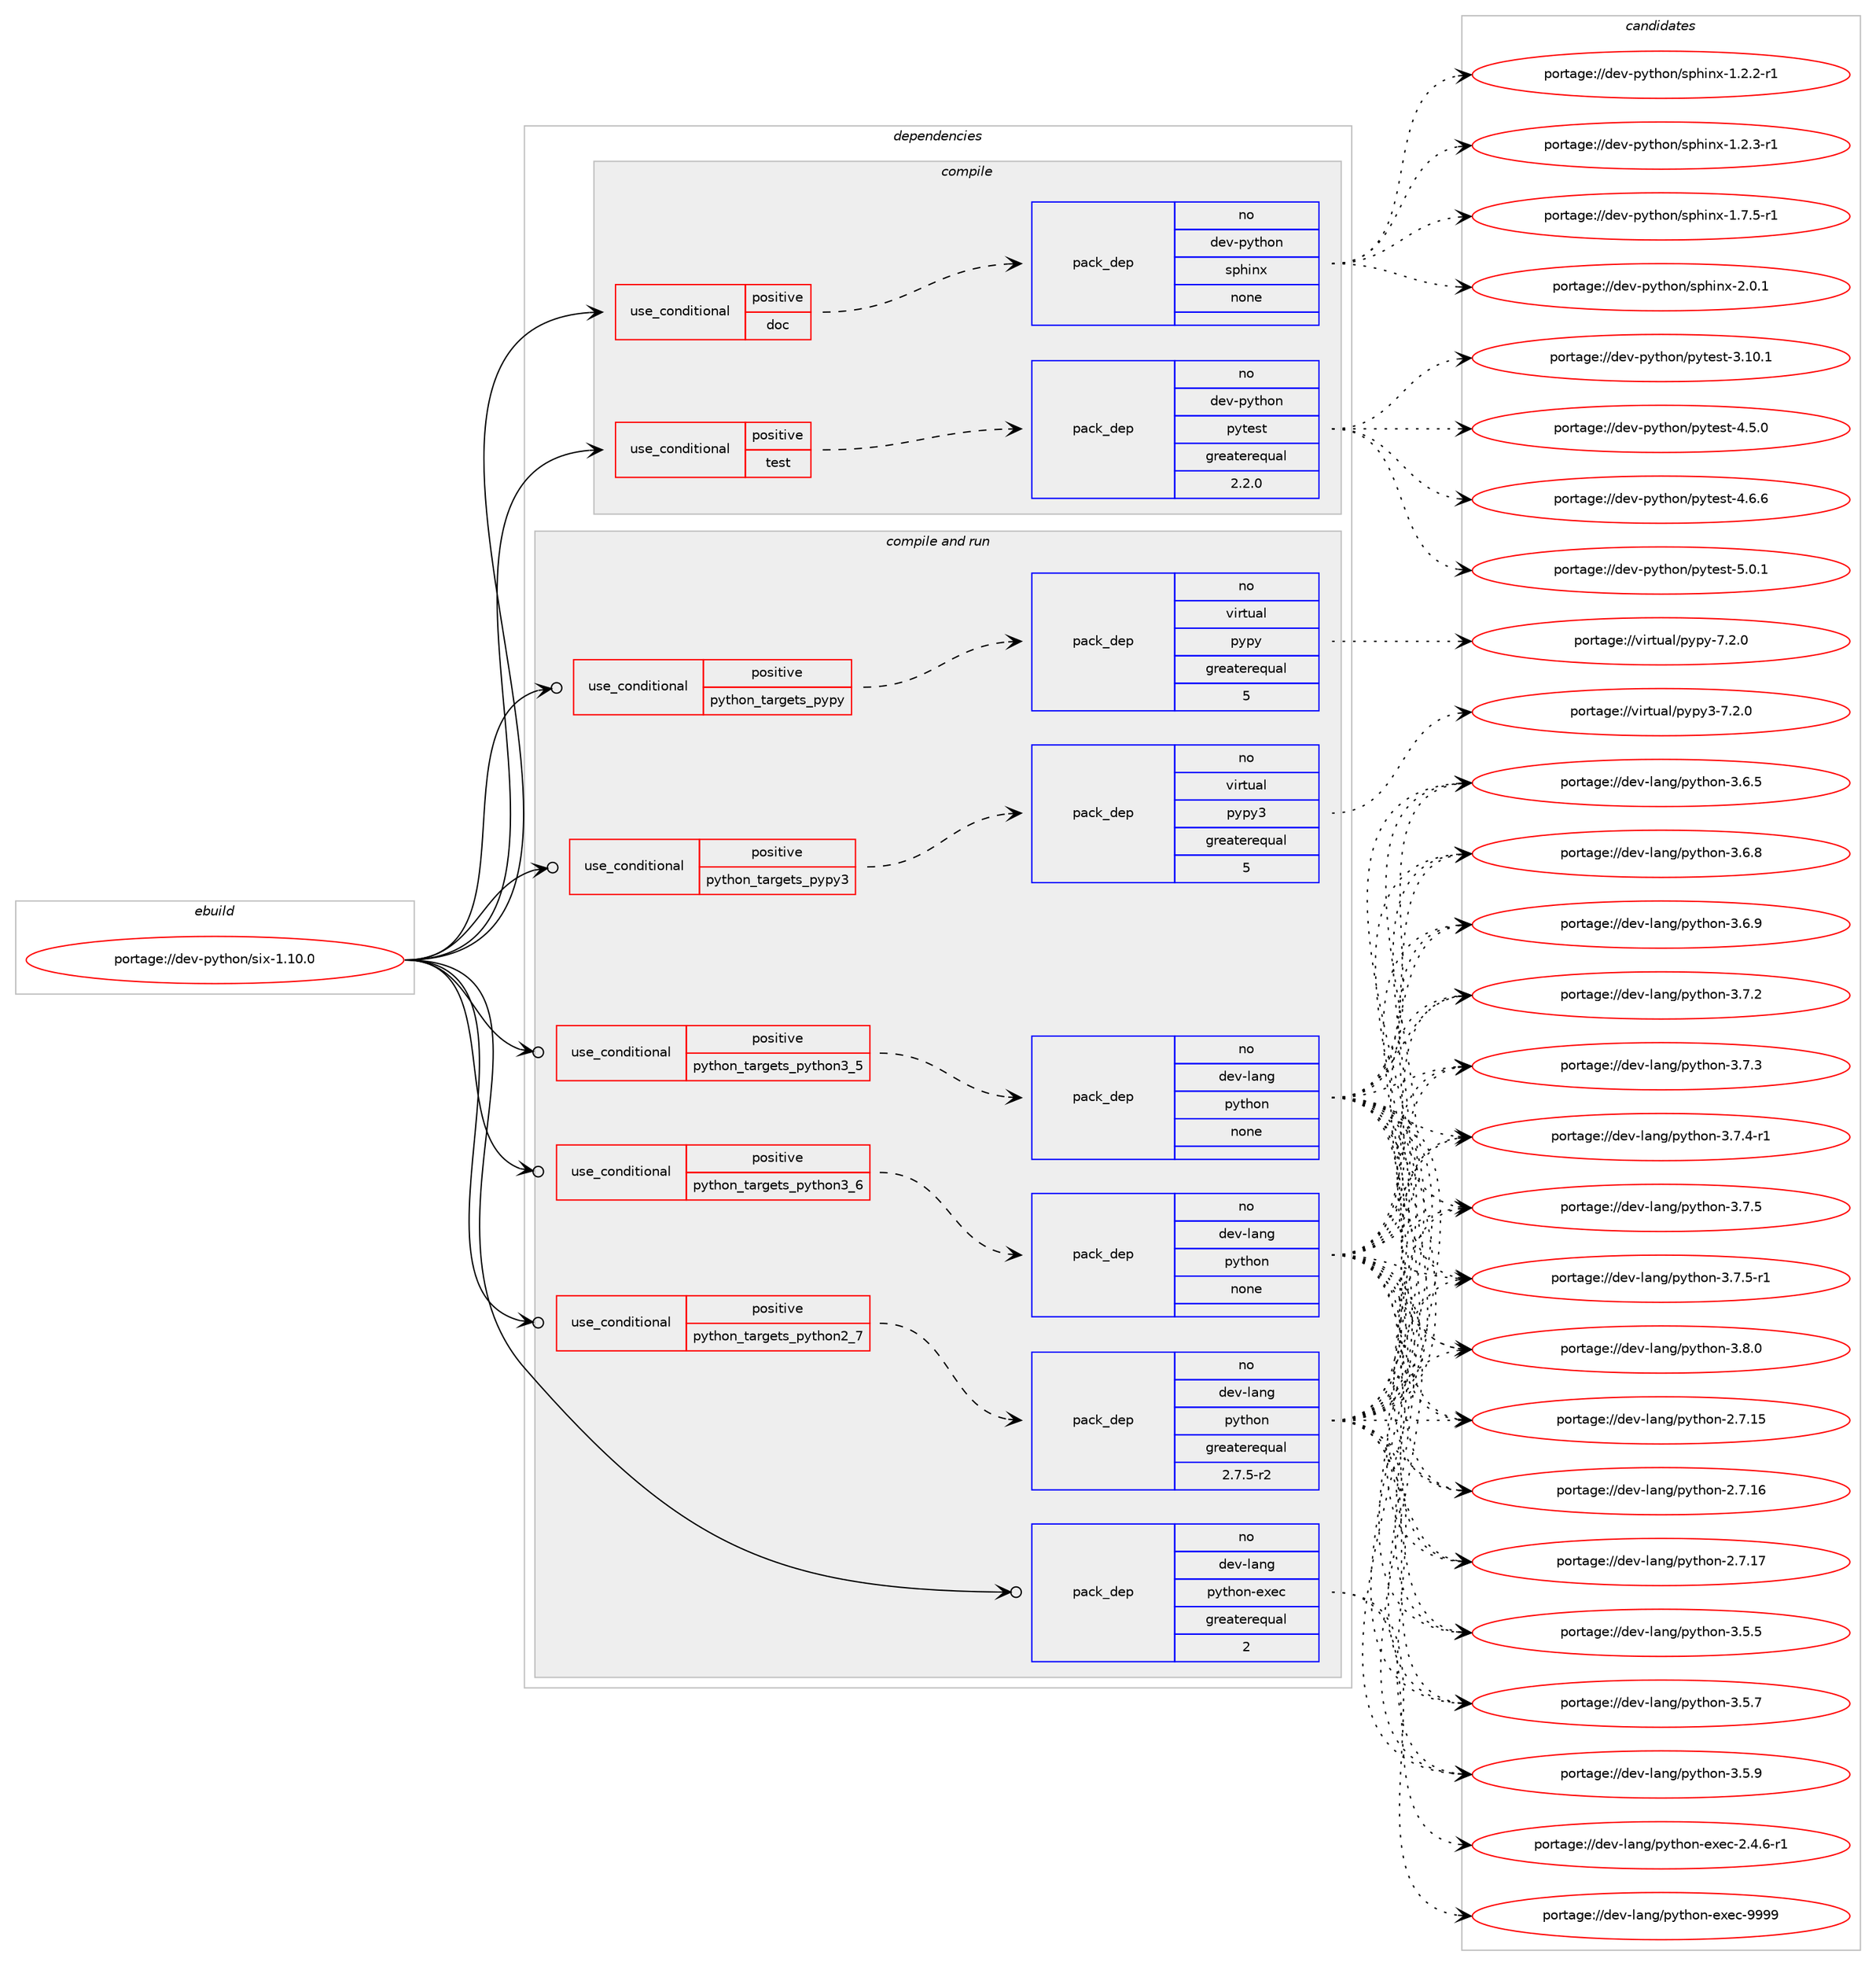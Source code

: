 digraph prolog {

# *************
# Graph options
# *************

newrank=true;
concentrate=true;
compound=true;
graph [rankdir=LR,fontname=Helvetica,fontsize=10,ranksep=1.5];#, ranksep=2.5, nodesep=0.2];
edge  [arrowhead=vee];
node  [fontname=Helvetica,fontsize=10];

# **********
# The ebuild
# **********

subgraph cluster_leftcol {
color=gray;
rank=same;
label=<<i>ebuild</i>>;
id [label="portage://dev-python/six-1.10.0", color=red, width=4, href="../dev-python/six-1.10.0.svg"];
}

# ****************
# The dependencies
# ****************

subgraph cluster_midcol {
color=gray;
label=<<i>dependencies</i>>;
subgraph cluster_compile {
fillcolor="#eeeeee";
style=filled;
label=<<i>compile</i>>;
subgraph cond38706 {
dependency172383 [label=<<TABLE BORDER="0" CELLBORDER="1" CELLSPACING="0" CELLPADDING="4"><TR><TD ROWSPAN="3" CELLPADDING="10">use_conditional</TD></TR><TR><TD>positive</TD></TR><TR><TD>doc</TD></TR></TABLE>>, shape=none, color=red];
subgraph pack130274 {
dependency172384 [label=<<TABLE BORDER="0" CELLBORDER="1" CELLSPACING="0" CELLPADDING="4" WIDTH="220"><TR><TD ROWSPAN="6" CELLPADDING="30">pack_dep</TD></TR><TR><TD WIDTH="110">no</TD></TR><TR><TD>dev-python</TD></TR><TR><TD>sphinx</TD></TR><TR><TD>none</TD></TR><TR><TD></TD></TR></TABLE>>, shape=none, color=blue];
}
dependency172383:e -> dependency172384:w [weight=20,style="dashed",arrowhead="vee"];
}
id:e -> dependency172383:w [weight=20,style="solid",arrowhead="vee"];
subgraph cond38707 {
dependency172385 [label=<<TABLE BORDER="0" CELLBORDER="1" CELLSPACING="0" CELLPADDING="4"><TR><TD ROWSPAN="3" CELLPADDING="10">use_conditional</TD></TR><TR><TD>positive</TD></TR><TR><TD>test</TD></TR></TABLE>>, shape=none, color=red];
subgraph pack130275 {
dependency172386 [label=<<TABLE BORDER="0" CELLBORDER="1" CELLSPACING="0" CELLPADDING="4" WIDTH="220"><TR><TD ROWSPAN="6" CELLPADDING="30">pack_dep</TD></TR><TR><TD WIDTH="110">no</TD></TR><TR><TD>dev-python</TD></TR><TR><TD>pytest</TD></TR><TR><TD>greaterequal</TD></TR><TR><TD>2.2.0</TD></TR></TABLE>>, shape=none, color=blue];
}
dependency172385:e -> dependency172386:w [weight=20,style="dashed",arrowhead="vee"];
}
id:e -> dependency172385:w [weight=20,style="solid",arrowhead="vee"];
}
subgraph cluster_compileandrun {
fillcolor="#eeeeee";
style=filled;
label=<<i>compile and run</i>>;
subgraph cond38708 {
dependency172387 [label=<<TABLE BORDER="0" CELLBORDER="1" CELLSPACING="0" CELLPADDING="4"><TR><TD ROWSPAN="3" CELLPADDING="10">use_conditional</TD></TR><TR><TD>positive</TD></TR><TR><TD>python_targets_pypy</TD></TR></TABLE>>, shape=none, color=red];
subgraph pack130276 {
dependency172388 [label=<<TABLE BORDER="0" CELLBORDER="1" CELLSPACING="0" CELLPADDING="4" WIDTH="220"><TR><TD ROWSPAN="6" CELLPADDING="30">pack_dep</TD></TR><TR><TD WIDTH="110">no</TD></TR><TR><TD>virtual</TD></TR><TR><TD>pypy</TD></TR><TR><TD>greaterequal</TD></TR><TR><TD>5</TD></TR></TABLE>>, shape=none, color=blue];
}
dependency172387:e -> dependency172388:w [weight=20,style="dashed",arrowhead="vee"];
}
id:e -> dependency172387:w [weight=20,style="solid",arrowhead="odotvee"];
subgraph cond38709 {
dependency172389 [label=<<TABLE BORDER="0" CELLBORDER="1" CELLSPACING="0" CELLPADDING="4"><TR><TD ROWSPAN="3" CELLPADDING="10">use_conditional</TD></TR><TR><TD>positive</TD></TR><TR><TD>python_targets_pypy3</TD></TR></TABLE>>, shape=none, color=red];
subgraph pack130277 {
dependency172390 [label=<<TABLE BORDER="0" CELLBORDER="1" CELLSPACING="0" CELLPADDING="4" WIDTH="220"><TR><TD ROWSPAN="6" CELLPADDING="30">pack_dep</TD></TR><TR><TD WIDTH="110">no</TD></TR><TR><TD>virtual</TD></TR><TR><TD>pypy3</TD></TR><TR><TD>greaterequal</TD></TR><TR><TD>5</TD></TR></TABLE>>, shape=none, color=blue];
}
dependency172389:e -> dependency172390:w [weight=20,style="dashed",arrowhead="vee"];
}
id:e -> dependency172389:w [weight=20,style="solid",arrowhead="odotvee"];
subgraph cond38710 {
dependency172391 [label=<<TABLE BORDER="0" CELLBORDER="1" CELLSPACING="0" CELLPADDING="4"><TR><TD ROWSPAN="3" CELLPADDING="10">use_conditional</TD></TR><TR><TD>positive</TD></TR><TR><TD>python_targets_python2_7</TD></TR></TABLE>>, shape=none, color=red];
subgraph pack130278 {
dependency172392 [label=<<TABLE BORDER="0" CELLBORDER="1" CELLSPACING="0" CELLPADDING="4" WIDTH="220"><TR><TD ROWSPAN="6" CELLPADDING="30">pack_dep</TD></TR><TR><TD WIDTH="110">no</TD></TR><TR><TD>dev-lang</TD></TR><TR><TD>python</TD></TR><TR><TD>greaterequal</TD></TR><TR><TD>2.7.5-r2</TD></TR></TABLE>>, shape=none, color=blue];
}
dependency172391:e -> dependency172392:w [weight=20,style="dashed",arrowhead="vee"];
}
id:e -> dependency172391:w [weight=20,style="solid",arrowhead="odotvee"];
subgraph cond38711 {
dependency172393 [label=<<TABLE BORDER="0" CELLBORDER="1" CELLSPACING="0" CELLPADDING="4"><TR><TD ROWSPAN="3" CELLPADDING="10">use_conditional</TD></TR><TR><TD>positive</TD></TR><TR><TD>python_targets_python3_5</TD></TR></TABLE>>, shape=none, color=red];
subgraph pack130279 {
dependency172394 [label=<<TABLE BORDER="0" CELLBORDER="1" CELLSPACING="0" CELLPADDING="4" WIDTH="220"><TR><TD ROWSPAN="6" CELLPADDING="30">pack_dep</TD></TR><TR><TD WIDTH="110">no</TD></TR><TR><TD>dev-lang</TD></TR><TR><TD>python</TD></TR><TR><TD>none</TD></TR><TR><TD></TD></TR></TABLE>>, shape=none, color=blue];
}
dependency172393:e -> dependency172394:w [weight=20,style="dashed",arrowhead="vee"];
}
id:e -> dependency172393:w [weight=20,style="solid",arrowhead="odotvee"];
subgraph cond38712 {
dependency172395 [label=<<TABLE BORDER="0" CELLBORDER="1" CELLSPACING="0" CELLPADDING="4"><TR><TD ROWSPAN="3" CELLPADDING="10">use_conditional</TD></TR><TR><TD>positive</TD></TR><TR><TD>python_targets_python3_6</TD></TR></TABLE>>, shape=none, color=red];
subgraph pack130280 {
dependency172396 [label=<<TABLE BORDER="0" CELLBORDER="1" CELLSPACING="0" CELLPADDING="4" WIDTH="220"><TR><TD ROWSPAN="6" CELLPADDING="30">pack_dep</TD></TR><TR><TD WIDTH="110">no</TD></TR><TR><TD>dev-lang</TD></TR><TR><TD>python</TD></TR><TR><TD>none</TD></TR><TR><TD></TD></TR></TABLE>>, shape=none, color=blue];
}
dependency172395:e -> dependency172396:w [weight=20,style="dashed",arrowhead="vee"];
}
id:e -> dependency172395:w [weight=20,style="solid",arrowhead="odotvee"];
subgraph pack130281 {
dependency172397 [label=<<TABLE BORDER="0" CELLBORDER="1" CELLSPACING="0" CELLPADDING="4" WIDTH="220"><TR><TD ROWSPAN="6" CELLPADDING="30">pack_dep</TD></TR><TR><TD WIDTH="110">no</TD></TR><TR><TD>dev-lang</TD></TR><TR><TD>python-exec</TD></TR><TR><TD>greaterequal</TD></TR><TR><TD>2</TD></TR></TABLE>>, shape=none, color=blue];
}
id:e -> dependency172397:w [weight=20,style="solid",arrowhead="odotvee"];
}
subgraph cluster_run {
fillcolor="#eeeeee";
style=filled;
label=<<i>run</i>>;
}
}

# **************
# The candidates
# **************

subgraph cluster_choices {
rank=same;
color=gray;
label=<<i>candidates</i>>;

subgraph choice130274 {
color=black;
nodesep=1;
choiceportage10010111845112121116104111110471151121041051101204549465046504511449 [label="portage://dev-python/sphinx-1.2.2-r1", color=red, width=4,href="../dev-python/sphinx-1.2.2-r1.svg"];
choiceportage10010111845112121116104111110471151121041051101204549465046514511449 [label="portage://dev-python/sphinx-1.2.3-r1", color=red, width=4,href="../dev-python/sphinx-1.2.3-r1.svg"];
choiceportage10010111845112121116104111110471151121041051101204549465546534511449 [label="portage://dev-python/sphinx-1.7.5-r1", color=red, width=4,href="../dev-python/sphinx-1.7.5-r1.svg"];
choiceportage1001011184511212111610411111047115112104105110120455046484649 [label="portage://dev-python/sphinx-2.0.1", color=red, width=4,href="../dev-python/sphinx-2.0.1.svg"];
dependency172384:e -> choiceportage10010111845112121116104111110471151121041051101204549465046504511449:w [style=dotted,weight="100"];
dependency172384:e -> choiceportage10010111845112121116104111110471151121041051101204549465046514511449:w [style=dotted,weight="100"];
dependency172384:e -> choiceportage10010111845112121116104111110471151121041051101204549465546534511449:w [style=dotted,weight="100"];
dependency172384:e -> choiceportage1001011184511212111610411111047115112104105110120455046484649:w [style=dotted,weight="100"];
}
subgraph choice130275 {
color=black;
nodesep=1;
choiceportage100101118451121211161041111104711212111610111511645514649484649 [label="portage://dev-python/pytest-3.10.1", color=red, width=4,href="../dev-python/pytest-3.10.1.svg"];
choiceportage1001011184511212111610411111047112121116101115116455246534648 [label="portage://dev-python/pytest-4.5.0", color=red, width=4,href="../dev-python/pytest-4.5.0.svg"];
choiceportage1001011184511212111610411111047112121116101115116455246544654 [label="portage://dev-python/pytest-4.6.6", color=red, width=4,href="../dev-python/pytest-4.6.6.svg"];
choiceportage1001011184511212111610411111047112121116101115116455346484649 [label="portage://dev-python/pytest-5.0.1", color=red, width=4,href="../dev-python/pytest-5.0.1.svg"];
dependency172386:e -> choiceportage100101118451121211161041111104711212111610111511645514649484649:w [style=dotted,weight="100"];
dependency172386:e -> choiceportage1001011184511212111610411111047112121116101115116455246534648:w [style=dotted,weight="100"];
dependency172386:e -> choiceportage1001011184511212111610411111047112121116101115116455246544654:w [style=dotted,weight="100"];
dependency172386:e -> choiceportage1001011184511212111610411111047112121116101115116455346484649:w [style=dotted,weight="100"];
}
subgraph choice130276 {
color=black;
nodesep=1;
choiceportage1181051141161179710847112121112121455546504648 [label="portage://virtual/pypy-7.2.0", color=red, width=4,href="../virtual/pypy-7.2.0.svg"];
dependency172388:e -> choiceportage1181051141161179710847112121112121455546504648:w [style=dotted,weight="100"];
}
subgraph choice130277 {
color=black;
nodesep=1;
choiceportage118105114116117971084711212111212151455546504648 [label="portage://virtual/pypy3-7.2.0", color=red, width=4,href="../virtual/pypy3-7.2.0.svg"];
dependency172390:e -> choiceportage118105114116117971084711212111212151455546504648:w [style=dotted,weight="100"];
}
subgraph choice130278 {
color=black;
nodesep=1;
choiceportage10010111845108971101034711212111610411111045504655464953 [label="portage://dev-lang/python-2.7.15", color=red, width=4,href="../dev-lang/python-2.7.15.svg"];
choiceportage10010111845108971101034711212111610411111045504655464954 [label="portage://dev-lang/python-2.7.16", color=red, width=4,href="../dev-lang/python-2.7.16.svg"];
choiceportage10010111845108971101034711212111610411111045504655464955 [label="portage://dev-lang/python-2.7.17", color=red, width=4,href="../dev-lang/python-2.7.17.svg"];
choiceportage100101118451089711010347112121116104111110455146534653 [label="portage://dev-lang/python-3.5.5", color=red, width=4,href="../dev-lang/python-3.5.5.svg"];
choiceportage100101118451089711010347112121116104111110455146534655 [label="portage://dev-lang/python-3.5.7", color=red, width=4,href="../dev-lang/python-3.5.7.svg"];
choiceportage100101118451089711010347112121116104111110455146534657 [label="portage://dev-lang/python-3.5.9", color=red, width=4,href="../dev-lang/python-3.5.9.svg"];
choiceportage100101118451089711010347112121116104111110455146544653 [label="portage://dev-lang/python-3.6.5", color=red, width=4,href="../dev-lang/python-3.6.5.svg"];
choiceportage100101118451089711010347112121116104111110455146544656 [label="portage://dev-lang/python-3.6.8", color=red, width=4,href="../dev-lang/python-3.6.8.svg"];
choiceportage100101118451089711010347112121116104111110455146544657 [label="portage://dev-lang/python-3.6.9", color=red, width=4,href="../dev-lang/python-3.6.9.svg"];
choiceportage100101118451089711010347112121116104111110455146554650 [label="portage://dev-lang/python-3.7.2", color=red, width=4,href="../dev-lang/python-3.7.2.svg"];
choiceportage100101118451089711010347112121116104111110455146554651 [label="portage://dev-lang/python-3.7.3", color=red, width=4,href="../dev-lang/python-3.7.3.svg"];
choiceportage1001011184510897110103471121211161041111104551465546524511449 [label="portage://dev-lang/python-3.7.4-r1", color=red, width=4,href="../dev-lang/python-3.7.4-r1.svg"];
choiceportage100101118451089711010347112121116104111110455146554653 [label="portage://dev-lang/python-3.7.5", color=red, width=4,href="../dev-lang/python-3.7.5.svg"];
choiceportage1001011184510897110103471121211161041111104551465546534511449 [label="portage://dev-lang/python-3.7.5-r1", color=red, width=4,href="../dev-lang/python-3.7.5-r1.svg"];
choiceportage100101118451089711010347112121116104111110455146564648 [label="portage://dev-lang/python-3.8.0", color=red, width=4,href="../dev-lang/python-3.8.0.svg"];
dependency172392:e -> choiceportage10010111845108971101034711212111610411111045504655464953:w [style=dotted,weight="100"];
dependency172392:e -> choiceportage10010111845108971101034711212111610411111045504655464954:w [style=dotted,weight="100"];
dependency172392:e -> choiceportage10010111845108971101034711212111610411111045504655464955:w [style=dotted,weight="100"];
dependency172392:e -> choiceportage100101118451089711010347112121116104111110455146534653:w [style=dotted,weight="100"];
dependency172392:e -> choiceportage100101118451089711010347112121116104111110455146534655:w [style=dotted,weight="100"];
dependency172392:e -> choiceportage100101118451089711010347112121116104111110455146534657:w [style=dotted,weight="100"];
dependency172392:e -> choiceportage100101118451089711010347112121116104111110455146544653:w [style=dotted,weight="100"];
dependency172392:e -> choiceportage100101118451089711010347112121116104111110455146544656:w [style=dotted,weight="100"];
dependency172392:e -> choiceportage100101118451089711010347112121116104111110455146544657:w [style=dotted,weight="100"];
dependency172392:e -> choiceportage100101118451089711010347112121116104111110455146554650:w [style=dotted,weight="100"];
dependency172392:e -> choiceportage100101118451089711010347112121116104111110455146554651:w [style=dotted,weight="100"];
dependency172392:e -> choiceportage1001011184510897110103471121211161041111104551465546524511449:w [style=dotted,weight="100"];
dependency172392:e -> choiceportage100101118451089711010347112121116104111110455146554653:w [style=dotted,weight="100"];
dependency172392:e -> choiceportage1001011184510897110103471121211161041111104551465546534511449:w [style=dotted,weight="100"];
dependency172392:e -> choiceportage100101118451089711010347112121116104111110455146564648:w [style=dotted,weight="100"];
}
subgraph choice130279 {
color=black;
nodesep=1;
choiceportage10010111845108971101034711212111610411111045504655464953 [label="portage://dev-lang/python-2.7.15", color=red, width=4,href="../dev-lang/python-2.7.15.svg"];
choiceportage10010111845108971101034711212111610411111045504655464954 [label="portage://dev-lang/python-2.7.16", color=red, width=4,href="../dev-lang/python-2.7.16.svg"];
choiceportage10010111845108971101034711212111610411111045504655464955 [label="portage://dev-lang/python-2.7.17", color=red, width=4,href="../dev-lang/python-2.7.17.svg"];
choiceportage100101118451089711010347112121116104111110455146534653 [label="portage://dev-lang/python-3.5.5", color=red, width=4,href="../dev-lang/python-3.5.5.svg"];
choiceportage100101118451089711010347112121116104111110455146534655 [label="portage://dev-lang/python-3.5.7", color=red, width=4,href="../dev-lang/python-3.5.7.svg"];
choiceportage100101118451089711010347112121116104111110455146534657 [label="portage://dev-lang/python-3.5.9", color=red, width=4,href="../dev-lang/python-3.5.9.svg"];
choiceportage100101118451089711010347112121116104111110455146544653 [label="portage://dev-lang/python-3.6.5", color=red, width=4,href="../dev-lang/python-3.6.5.svg"];
choiceportage100101118451089711010347112121116104111110455146544656 [label="portage://dev-lang/python-3.6.8", color=red, width=4,href="../dev-lang/python-3.6.8.svg"];
choiceportage100101118451089711010347112121116104111110455146544657 [label="portage://dev-lang/python-3.6.9", color=red, width=4,href="../dev-lang/python-3.6.9.svg"];
choiceportage100101118451089711010347112121116104111110455146554650 [label="portage://dev-lang/python-3.7.2", color=red, width=4,href="../dev-lang/python-3.7.2.svg"];
choiceportage100101118451089711010347112121116104111110455146554651 [label="portage://dev-lang/python-3.7.3", color=red, width=4,href="../dev-lang/python-3.7.3.svg"];
choiceportage1001011184510897110103471121211161041111104551465546524511449 [label="portage://dev-lang/python-3.7.4-r1", color=red, width=4,href="../dev-lang/python-3.7.4-r1.svg"];
choiceportage100101118451089711010347112121116104111110455146554653 [label="portage://dev-lang/python-3.7.5", color=red, width=4,href="../dev-lang/python-3.7.5.svg"];
choiceportage1001011184510897110103471121211161041111104551465546534511449 [label="portage://dev-lang/python-3.7.5-r1", color=red, width=4,href="../dev-lang/python-3.7.5-r1.svg"];
choiceportage100101118451089711010347112121116104111110455146564648 [label="portage://dev-lang/python-3.8.0", color=red, width=4,href="../dev-lang/python-3.8.0.svg"];
dependency172394:e -> choiceportage10010111845108971101034711212111610411111045504655464953:w [style=dotted,weight="100"];
dependency172394:e -> choiceportage10010111845108971101034711212111610411111045504655464954:w [style=dotted,weight="100"];
dependency172394:e -> choiceportage10010111845108971101034711212111610411111045504655464955:w [style=dotted,weight="100"];
dependency172394:e -> choiceportage100101118451089711010347112121116104111110455146534653:w [style=dotted,weight="100"];
dependency172394:e -> choiceportage100101118451089711010347112121116104111110455146534655:w [style=dotted,weight="100"];
dependency172394:e -> choiceportage100101118451089711010347112121116104111110455146534657:w [style=dotted,weight="100"];
dependency172394:e -> choiceportage100101118451089711010347112121116104111110455146544653:w [style=dotted,weight="100"];
dependency172394:e -> choiceportage100101118451089711010347112121116104111110455146544656:w [style=dotted,weight="100"];
dependency172394:e -> choiceportage100101118451089711010347112121116104111110455146544657:w [style=dotted,weight="100"];
dependency172394:e -> choiceportage100101118451089711010347112121116104111110455146554650:w [style=dotted,weight="100"];
dependency172394:e -> choiceportage100101118451089711010347112121116104111110455146554651:w [style=dotted,weight="100"];
dependency172394:e -> choiceportage1001011184510897110103471121211161041111104551465546524511449:w [style=dotted,weight="100"];
dependency172394:e -> choiceportage100101118451089711010347112121116104111110455146554653:w [style=dotted,weight="100"];
dependency172394:e -> choiceportage1001011184510897110103471121211161041111104551465546534511449:w [style=dotted,weight="100"];
dependency172394:e -> choiceportage100101118451089711010347112121116104111110455146564648:w [style=dotted,weight="100"];
}
subgraph choice130280 {
color=black;
nodesep=1;
choiceportage10010111845108971101034711212111610411111045504655464953 [label="portage://dev-lang/python-2.7.15", color=red, width=4,href="../dev-lang/python-2.7.15.svg"];
choiceportage10010111845108971101034711212111610411111045504655464954 [label="portage://dev-lang/python-2.7.16", color=red, width=4,href="../dev-lang/python-2.7.16.svg"];
choiceportage10010111845108971101034711212111610411111045504655464955 [label="portage://dev-lang/python-2.7.17", color=red, width=4,href="../dev-lang/python-2.7.17.svg"];
choiceportage100101118451089711010347112121116104111110455146534653 [label="portage://dev-lang/python-3.5.5", color=red, width=4,href="../dev-lang/python-3.5.5.svg"];
choiceportage100101118451089711010347112121116104111110455146534655 [label="portage://dev-lang/python-3.5.7", color=red, width=4,href="../dev-lang/python-3.5.7.svg"];
choiceportage100101118451089711010347112121116104111110455146534657 [label="portage://dev-lang/python-3.5.9", color=red, width=4,href="../dev-lang/python-3.5.9.svg"];
choiceportage100101118451089711010347112121116104111110455146544653 [label="portage://dev-lang/python-3.6.5", color=red, width=4,href="../dev-lang/python-3.6.5.svg"];
choiceportage100101118451089711010347112121116104111110455146544656 [label="portage://dev-lang/python-3.6.8", color=red, width=4,href="../dev-lang/python-3.6.8.svg"];
choiceportage100101118451089711010347112121116104111110455146544657 [label="portage://dev-lang/python-3.6.9", color=red, width=4,href="../dev-lang/python-3.6.9.svg"];
choiceportage100101118451089711010347112121116104111110455146554650 [label="portage://dev-lang/python-3.7.2", color=red, width=4,href="../dev-lang/python-3.7.2.svg"];
choiceportage100101118451089711010347112121116104111110455146554651 [label="portage://dev-lang/python-3.7.3", color=red, width=4,href="../dev-lang/python-3.7.3.svg"];
choiceportage1001011184510897110103471121211161041111104551465546524511449 [label="portage://dev-lang/python-3.7.4-r1", color=red, width=4,href="../dev-lang/python-3.7.4-r1.svg"];
choiceportage100101118451089711010347112121116104111110455146554653 [label="portage://dev-lang/python-3.7.5", color=red, width=4,href="../dev-lang/python-3.7.5.svg"];
choiceportage1001011184510897110103471121211161041111104551465546534511449 [label="portage://dev-lang/python-3.7.5-r1", color=red, width=4,href="../dev-lang/python-3.7.5-r1.svg"];
choiceportage100101118451089711010347112121116104111110455146564648 [label="portage://dev-lang/python-3.8.0", color=red, width=4,href="../dev-lang/python-3.8.0.svg"];
dependency172396:e -> choiceportage10010111845108971101034711212111610411111045504655464953:w [style=dotted,weight="100"];
dependency172396:e -> choiceportage10010111845108971101034711212111610411111045504655464954:w [style=dotted,weight="100"];
dependency172396:e -> choiceportage10010111845108971101034711212111610411111045504655464955:w [style=dotted,weight="100"];
dependency172396:e -> choiceportage100101118451089711010347112121116104111110455146534653:w [style=dotted,weight="100"];
dependency172396:e -> choiceportage100101118451089711010347112121116104111110455146534655:w [style=dotted,weight="100"];
dependency172396:e -> choiceportage100101118451089711010347112121116104111110455146534657:w [style=dotted,weight="100"];
dependency172396:e -> choiceportage100101118451089711010347112121116104111110455146544653:w [style=dotted,weight="100"];
dependency172396:e -> choiceportage100101118451089711010347112121116104111110455146544656:w [style=dotted,weight="100"];
dependency172396:e -> choiceportage100101118451089711010347112121116104111110455146544657:w [style=dotted,weight="100"];
dependency172396:e -> choiceportage100101118451089711010347112121116104111110455146554650:w [style=dotted,weight="100"];
dependency172396:e -> choiceportage100101118451089711010347112121116104111110455146554651:w [style=dotted,weight="100"];
dependency172396:e -> choiceportage1001011184510897110103471121211161041111104551465546524511449:w [style=dotted,weight="100"];
dependency172396:e -> choiceportage100101118451089711010347112121116104111110455146554653:w [style=dotted,weight="100"];
dependency172396:e -> choiceportage1001011184510897110103471121211161041111104551465546534511449:w [style=dotted,weight="100"];
dependency172396:e -> choiceportage100101118451089711010347112121116104111110455146564648:w [style=dotted,weight="100"];
}
subgraph choice130281 {
color=black;
nodesep=1;
choiceportage10010111845108971101034711212111610411111045101120101994550465246544511449 [label="portage://dev-lang/python-exec-2.4.6-r1", color=red, width=4,href="../dev-lang/python-exec-2.4.6-r1.svg"];
choiceportage10010111845108971101034711212111610411111045101120101994557575757 [label="portage://dev-lang/python-exec-9999", color=red, width=4,href="../dev-lang/python-exec-9999.svg"];
dependency172397:e -> choiceportage10010111845108971101034711212111610411111045101120101994550465246544511449:w [style=dotted,weight="100"];
dependency172397:e -> choiceportage10010111845108971101034711212111610411111045101120101994557575757:w [style=dotted,weight="100"];
}
}

}
